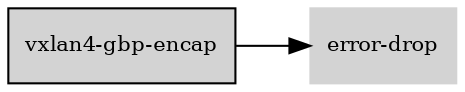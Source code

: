 digraph "vxlan4_gbp_encap_subgraph" {
  rankdir=LR;
  node [shape=box, style=filled, fontsize=10, color=lightgray, fontcolor=black, fillcolor=lightgray];
  "vxlan4-gbp-encap" [color=black, fontcolor=black, fillcolor=lightgray];
  edge [fontsize=8];
  "vxlan4-gbp-encap" -> "error-drop";
}
